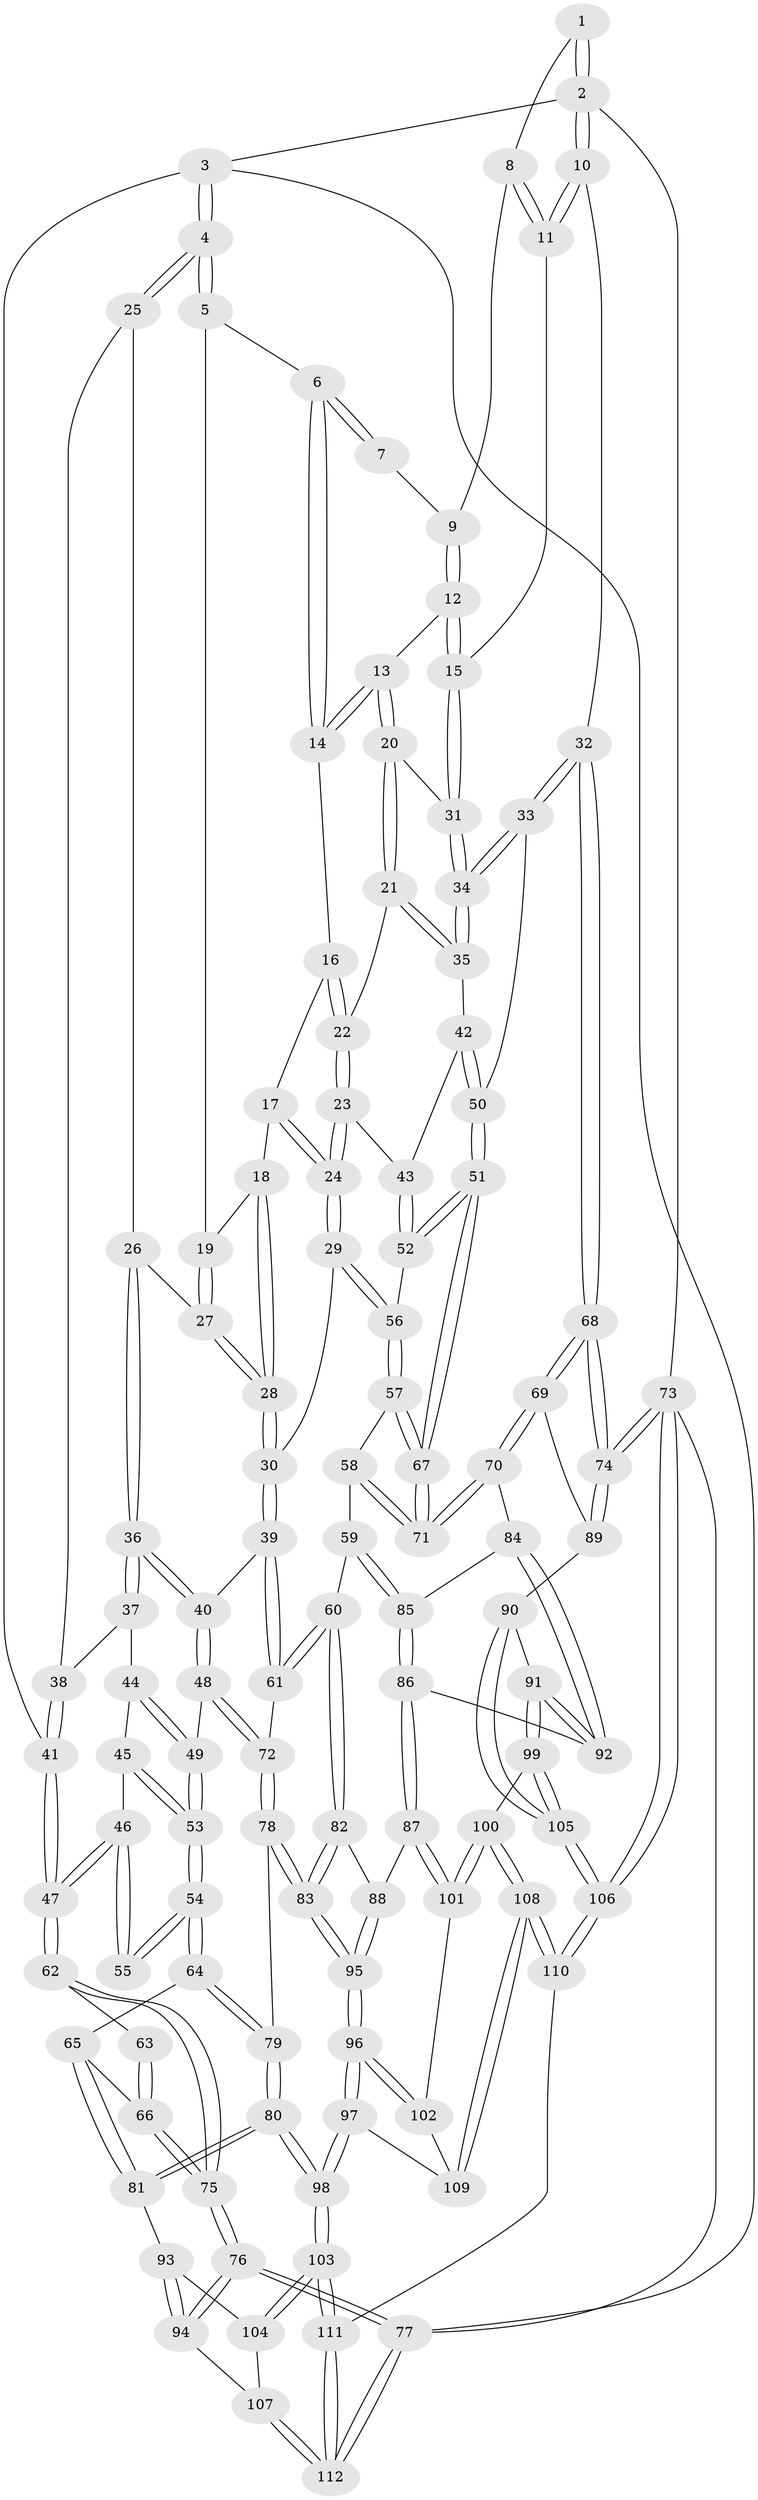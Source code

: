 // coarse degree distribution, {3: 0.15714285714285714, 6: 0.08571428571428572, 5: 0.38571428571428573, 4: 0.37142857142857144}
// Generated by graph-tools (version 1.1) at 2025/42/03/06/25 10:42:32]
// undirected, 112 vertices, 277 edges
graph export_dot {
graph [start="1"]
  node [color=gray90,style=filled];
  1 [pos="+1+0"];
  2 [pos="+1+0"];
  3 [pos="+0+0"];
  4 [pos="+0+0"];
  5 [pos="+0.4805761749309229+0"];
  6 [pos="+0.5065529297279451+0"];
  7 [pos="+0.7729001804686858+0"];
  8 [pos="+0.8918436030292434+0.030576077088467293"];
  9 [pos="+0.8085913451185595+0.05381034972838162"];
  10 [pos="+1+0.21137561125968196"];
  11 [pos="+0.9313835925694536+0.17534372360092526"];
  12 [pos="+0.8082308284270102+0.054250496499513856"];
  13 [pos="+0.6871977388455743+0.13225222412128027"];
  14 [pos="+0.6589704571240274+0.10879688670012157"];
  15 [pos="+0.9230567984575361+0.1780102716967982"];
  16 [pos="+0.5403974998531826+0.21736417250741855"];
  17 [pos="+0.5275181633454179+0.22085974819504137"];
  18 [pos="+0.45315478565578265+0.20003312360224443"];
  19 [pos="+0.4100376444795594+0.1555494531304889"];
  20 [pos="+0.7061945534609427+0.16741812467383027"];
  21 [pos="+0.6892180734523733+0.29492785627983786"];
  22 [pos="+0.626803314343143+0.32795857227228037"];
  23 [pos="+0.5221422322878876+0.41860791585120105"];
  24 [pos="+0.511260113697475+0.42429149734791055"];
  25 [pos="+0.11756159513255693+0.12365458570615319"];
  26 [pos="+0.31108955662807186+0.22805622876815368"];
  27 [pos="+0.3234401487854883+0.2234157594464332"];
  28 [pos="+0.47111984749435465+0.35960938228998884"];
  29 [pos="+0.5072224774663963+0.4272820944554145"];
  30 [pos="+0.5038111396179711+0.42914261575571283"];
  31 [pos="+0.8849323895102168+0.1966733710075202"];
  32 [pos="+1+0.3097689657503295"];
  33 [pos="+0.8505786096922511+0.40501119498485816"];
  34 [pos="+0.8394227735766345+0.3900111545209733"];
  35 [pos="+0.7537260005151116+0.3510244335055022"];
  36 [pos="+0.27846830788233345+0.3758821919020682"];
  37 [pos="+0.17259035465610736+0.3518149773355646"];
  38 [pos="+0.15763027888110803+0.3117388064082257"];
  39 [pos="+0.5029536683744493+0.43024290940595405"];
  40 [pos="+0.3301388620399217+0.46613600921522624"];
  41 [pos="+0+0.3374077847808948"];
  42 [pos="+0.6931522378202271+0.44062860246577285"];
  43 [pos="+0.6826188239845363+0.4510087755895179"];
  44 [pos="+0.12263348750442139+0.39005800541832697"];
  45 [pos="+0.09464164861477754+0.4085860971914014"];
  46 [pos="+0.06877738310496084+0.41385640037915583"];
  47 [pos="+0+0.34014507766426905"];
  48 [pos="+0.2962413942288438+0.5233893366020841"];
  49 [pos="+0.2825166801288848+0.5293507210210578"];
  50 [pos="+0.841318714814611+0.4917693610764144"];
  51 [pos="+0.8407517940486242+0.5016132243493898"];
  52 [pos="+0.7229924711991642+0.5347207324619889"];
  53 [pos="+0.24121254835334602+0.5489738974695633"];
  54 [pos="+0.18367307570700242+0.5962064618393162"];
  55 [pos="+0.10070492775991584+0.5389944315394216"];
  56 [pos="+0.7183725373698587+0.5385084130760094"];
  57 [pos="+0.6729372217931644+0.6072310275764453"];
  58 [pos="+0.648193205594308+0.6385612528642223"];
  59 [pos="+0.6349062222412348+0.6514207999026839"];
  60 [pos="+0.6112553483538448+0.6534150422606236"];
  61 [pos="+0.5322561767090925+0.5349438983415851"];
  62 [pos="+0+0.49892021608728065"];
  63 [pos="+0.07565519687105385+0.5421453080769713"];
  64 [pos="+0.17737628925046386+0.6123110157384082"];
  65 [pos="+0.0721056131547595+0.6693421590125135"];
  66 [pos="+0+0.6930676981231944"];
  67 [pos="+0.9149210915650768+0.6161229688329636"];
  68 [pos="+1+0.6707976924641774"];
  69 [pos="+1+0.671448188110891"];
  70 [pos="+0.9283358107339873+0.6331291392797831"];
  71 [pos="+0.9215886965366846+0.6254011268359106"];
  72 [pos="+0.38588339693432705+0.6752076657466506"];
  73 [pos="+1+1"];
  74 [pos="+1+1"];
  75 [pos="+0+0.7466528284100258"];
  76 [pos="+0+0.7684359475255392"];
  77 [pos="+0+1"];
  78 [pos="+0.394886178410727+0.7204748838018407"];
  79 [pos="+0.22929628684511133+0.7523935542978001"];
  80 [pos="+0.19205980113455484+0.8307351666435225"];
  81 [pos="+0.17669027277824975+0.8321083122851844"];
  82 [pos="+0.5396318759672126+0.7450395968813118"];
  83 [pos="+0.46280424187588154+0.786931129824258"];
  84 [pos="+0.882628372495273+0.6727894401348857"];
  85 [pos="+0.7430354691751255+0.7354115094991254"];
  86 [pos="+0.7423073401365377+0.7689114367749079"];
  87 [pos="+0.6874407235040466+0.8525504898886167"];
  88 [pos="+0.666067757987787+0.841154342475601"];
  89 [pos="+0.892565162135882+0.871050243346455"];
  90 [pos="+0.8858600542399413+0.8712470894426712"];
  91 [pos="+0.8446342150322659+0.8596613943646303"];
  92 [pos="+0.8405741390444255+0.8494326289165554"];
  93 [pos="+0.1461803167634038+0.8414803132439069"];
  94 [pos="+0+0.7918062110367382"];
  95 [pos="+0.43838562649258034+0.9347436976244387"];
  96 [pos="+0.4380212912701906+0.9363625883007825"];
  97 [pos="+0.4379208436246371+0.9365430954044949"];
  98 [pos="+0.3779630553599272+1"];
  99 [pos="+0.789490368600268+0.9078140105300857"];
  100 [pos="+0.725913442025001+0.9251208463100262"];
  101 [pos="+0.6948323331012457+0.8895014006967644"];
  102 [pos="+0.5908500794380702+0.9281553560057678"];
  103 [pos="+0.3615042343352702+1"];
  104 [pos="+0.11545065167713196+0.9212872572448169"];
  105 [pos="+0.8607624141502411+1"];
  106 [pos="+0.9847193585962346+1"];
  107 [pos="+0.06613082172483899+0.9757946135079474"];
  108 [pos="+0.7124519307116789+1"];
  109 [pos="+0.6513056009976534+0.9917524899829274"];
  110 [pos="+0.7282327874633041+1"];
  111 [pos="+0.36095062229405894+1"];
  112 [pos="+0.14841417502515353+1"];
  1 -- 2;
  1 -- 2;
  1 -- 8;
  2 -- 3;
  2 -- 10;
  2 -- 10;
  2 -- 73;
  3 -- 4;
  3 -- 4;
  3 -- 41;
  3 -- 77;
  4 -- 5;
  4 -- 5;
  4 -- 25;
  4 -- 25;
  5 -- 6;
  5 -- 19;
  6 -- 7;
  6 -- 7;
  6 -- 14;
  6 -- 14;
  7 -- 9;
  8 -- 9;
  8 -- 11;
  8 -- 11;
  9 -- 12;
  9 -- 12;
  10 -- 11;
  10 -- 11;
  10 -- 32;
  11 -- 15;
  12 -- 13;
  12 -- 15;
  12 -- 15;
  13 -- 14;
  13 -- 14;
  13 -- 20;
  13 -- 20;
  14 -- 16;
  15 -- 31;
  15 -- 31;
  16 -- 17;
  16 -- 22;
  16 -- 22;
  17 -- 18;
  17 -- 24;
  17 -- 24;
  18 -- 19;
  18 -- 28;
  18 -- 28;
  19 -- 27;
  19 -- 27;
  20 -- 21;
  20 -- 21;
  20 -- 31;
  21 -- 22;
  21 -- 35;
  21 -- 35;
  22 -- 23;
  22 -- 23;
  23 -- 24;
  23 -- 24;
  23 -- 43;
  24 -- 29;
  24 -- 29;
  25 -- 26;
  25 -- 38;
  26 -- 27;
  26 -- 36;
  26 -- 36;
  27 -- 28;
  27 -- 28;
  28 -- 30;
  28 -- 30;
  29 -- 30;
  29 -- 56;
  29 -- 56;
  30 -- 39;
  30 -- 39;
  31 -- 34;
  31 -- 34;
  32 -- 33;
  32 -- 33;
  32 -- 68;
  32 -- 68;
  33 -- 34;
  33 -- 34;
  33 -- 50;
  34 -- 35;
  34 -- 35;
  35 -- 42;
  36 -- 37;
  36 -- 37;
  36 -- 40;
  36 -- 40;
  37 -- 38;
  37 -- 44;
  38 -- 41;
  38 -- 41;
  39 -- 40;
  39 -- 61;
  39 -- 61;
  40 -- 48;
  40 -- 48;
  41 -- 47;
  41 -- 47;
  42 -- 43;
  42 -- 50;
  42 -- 50;
  43 -- 52;
  43 -- 52;
  44 -- 45;
  44 -- 49;
  44 -- 49;
  45 -- 46;
  45 -- 53;
  45 -- 53;
  46 -- 47;
  46 -- 47;
  46 -- 55;
  46 -- 55;
  47 -- 62;
  47 -- 62;
  48 -- 49;
  48 -- 72;
  48 -- 72;
  49 -- 53;
  49 -- 53;
  50 -- 51;
  50 -- 51;
  51 -- 52;
  51 -- 52;
  51 -- 67;
  51 -- 67;
  52 -- 56;
  53 -- 54;
  53 -- 54;
  54 -- 55;
  54 -- 55;
  54 -- 64;
  54 -- 64;
  56 -- 57;
  56 -- 57;
  57 -- 58;
  57 -- 67;
  57 -- 67;
  58 -- 59;
  58 -- 71;
  58 -- 71;
  59 -- 60;
  59 -- 85;
  59 -- 85;
  60 -- 61;
  60 -- 61;
  60 -- 82;
  60 -- 82;
  61 -- 72;
  62 -- 63;
  62 -- 75;
  62 -- 75;
  63 -- 66;
  63 -- 66;
  64 -- 65;
  64 -- 79;
  64 -- 79;
  65 -- 66;
  65 -- 81;
  65 -- 81;
  66 -- 75;
  66 -- 75;
  67 -- 71;
  67 -- 71;
  68 -- 69;
  68 -- 69;
  68 -- 74;
  68 -- 74;
  69 -- 70;
  69 -- 70;
  69 -- 89;
  70 -- 71;
  70 -- 71;
  70 -- 84;
  72 -- 78;
  72 -- 78;
  73 -- 74;
  73 -- 74;
  73 -- 106;
  73 -- 106;
  73 -- 77;
  74 -- 89;
  74 -- 89;
  75 -- 76;
  75 -- 76;
  76 -- 77;
  76 -- 77;
  76 -- 94;
  76 -- 94;
  77 -- 112;
  77 -- 112;
  78 -- 79;
  78 -- 83;
  78 -- 83;
  79 -- 80;
  79 -- 80;
  80 -- 81;
  80 -- 81;
  80 -- 98;
  80 -- 98;
  81 -- 93;
  82 -- 83;
  82 -- 83;
  82 -- 88;
  83 -- 95;
  83 -- 95;
  84 -- 85;
  84 -- 92;
  84 -- 92;
  85 -- 86;
  85 -- 86;
  86 -- 87;
  86 -- 87;
  86 -- 92;
  87 -- 88;
  87 -- 101;
  87 -- 101;
  88 -- 95;
  88 -- 95;
  89 -- 90;
  90 -- 91;
  90 -- 105;
  90 -- 105;
  91 -- 92;
  91 -- 92;
  91 -- 99;
  91 -- 99;
  93 -- 94;
  93 -- 94;
  93 -- 104;
  94 -- 107;
  95 -- 96;
  95 -- 96;
  96 -- 97;
  96 -- 97;
  96 -- 102;
  96 -- 102;
  97 -- 98;
  97 -- 98;
  97 -- 109;
  98 -- 103;
  98 -- 103;
  99 -- 100;
  99 -- 105;
  99 -- 105;
  100 -- 101;
  100 -- 101;
  100 -- 108;
  100 -- 108;
  101 -- 102;
  102 -- 109;
  103 -- 104;
  103 -- 104;
  103 -- 111;
  103 -- 111;
  104 -- 107;
  105 -- 106;
  105 -- 106;
  106 -- 110;
  106 -- 110;
  107 -- 112;
  107 -- 112;
  108 -- 109;
  108 -- 109;
  108 -- 110;
  108 -- 110;
  110 -- 111;
  111 -- 112;
  111 -- 112;
}
